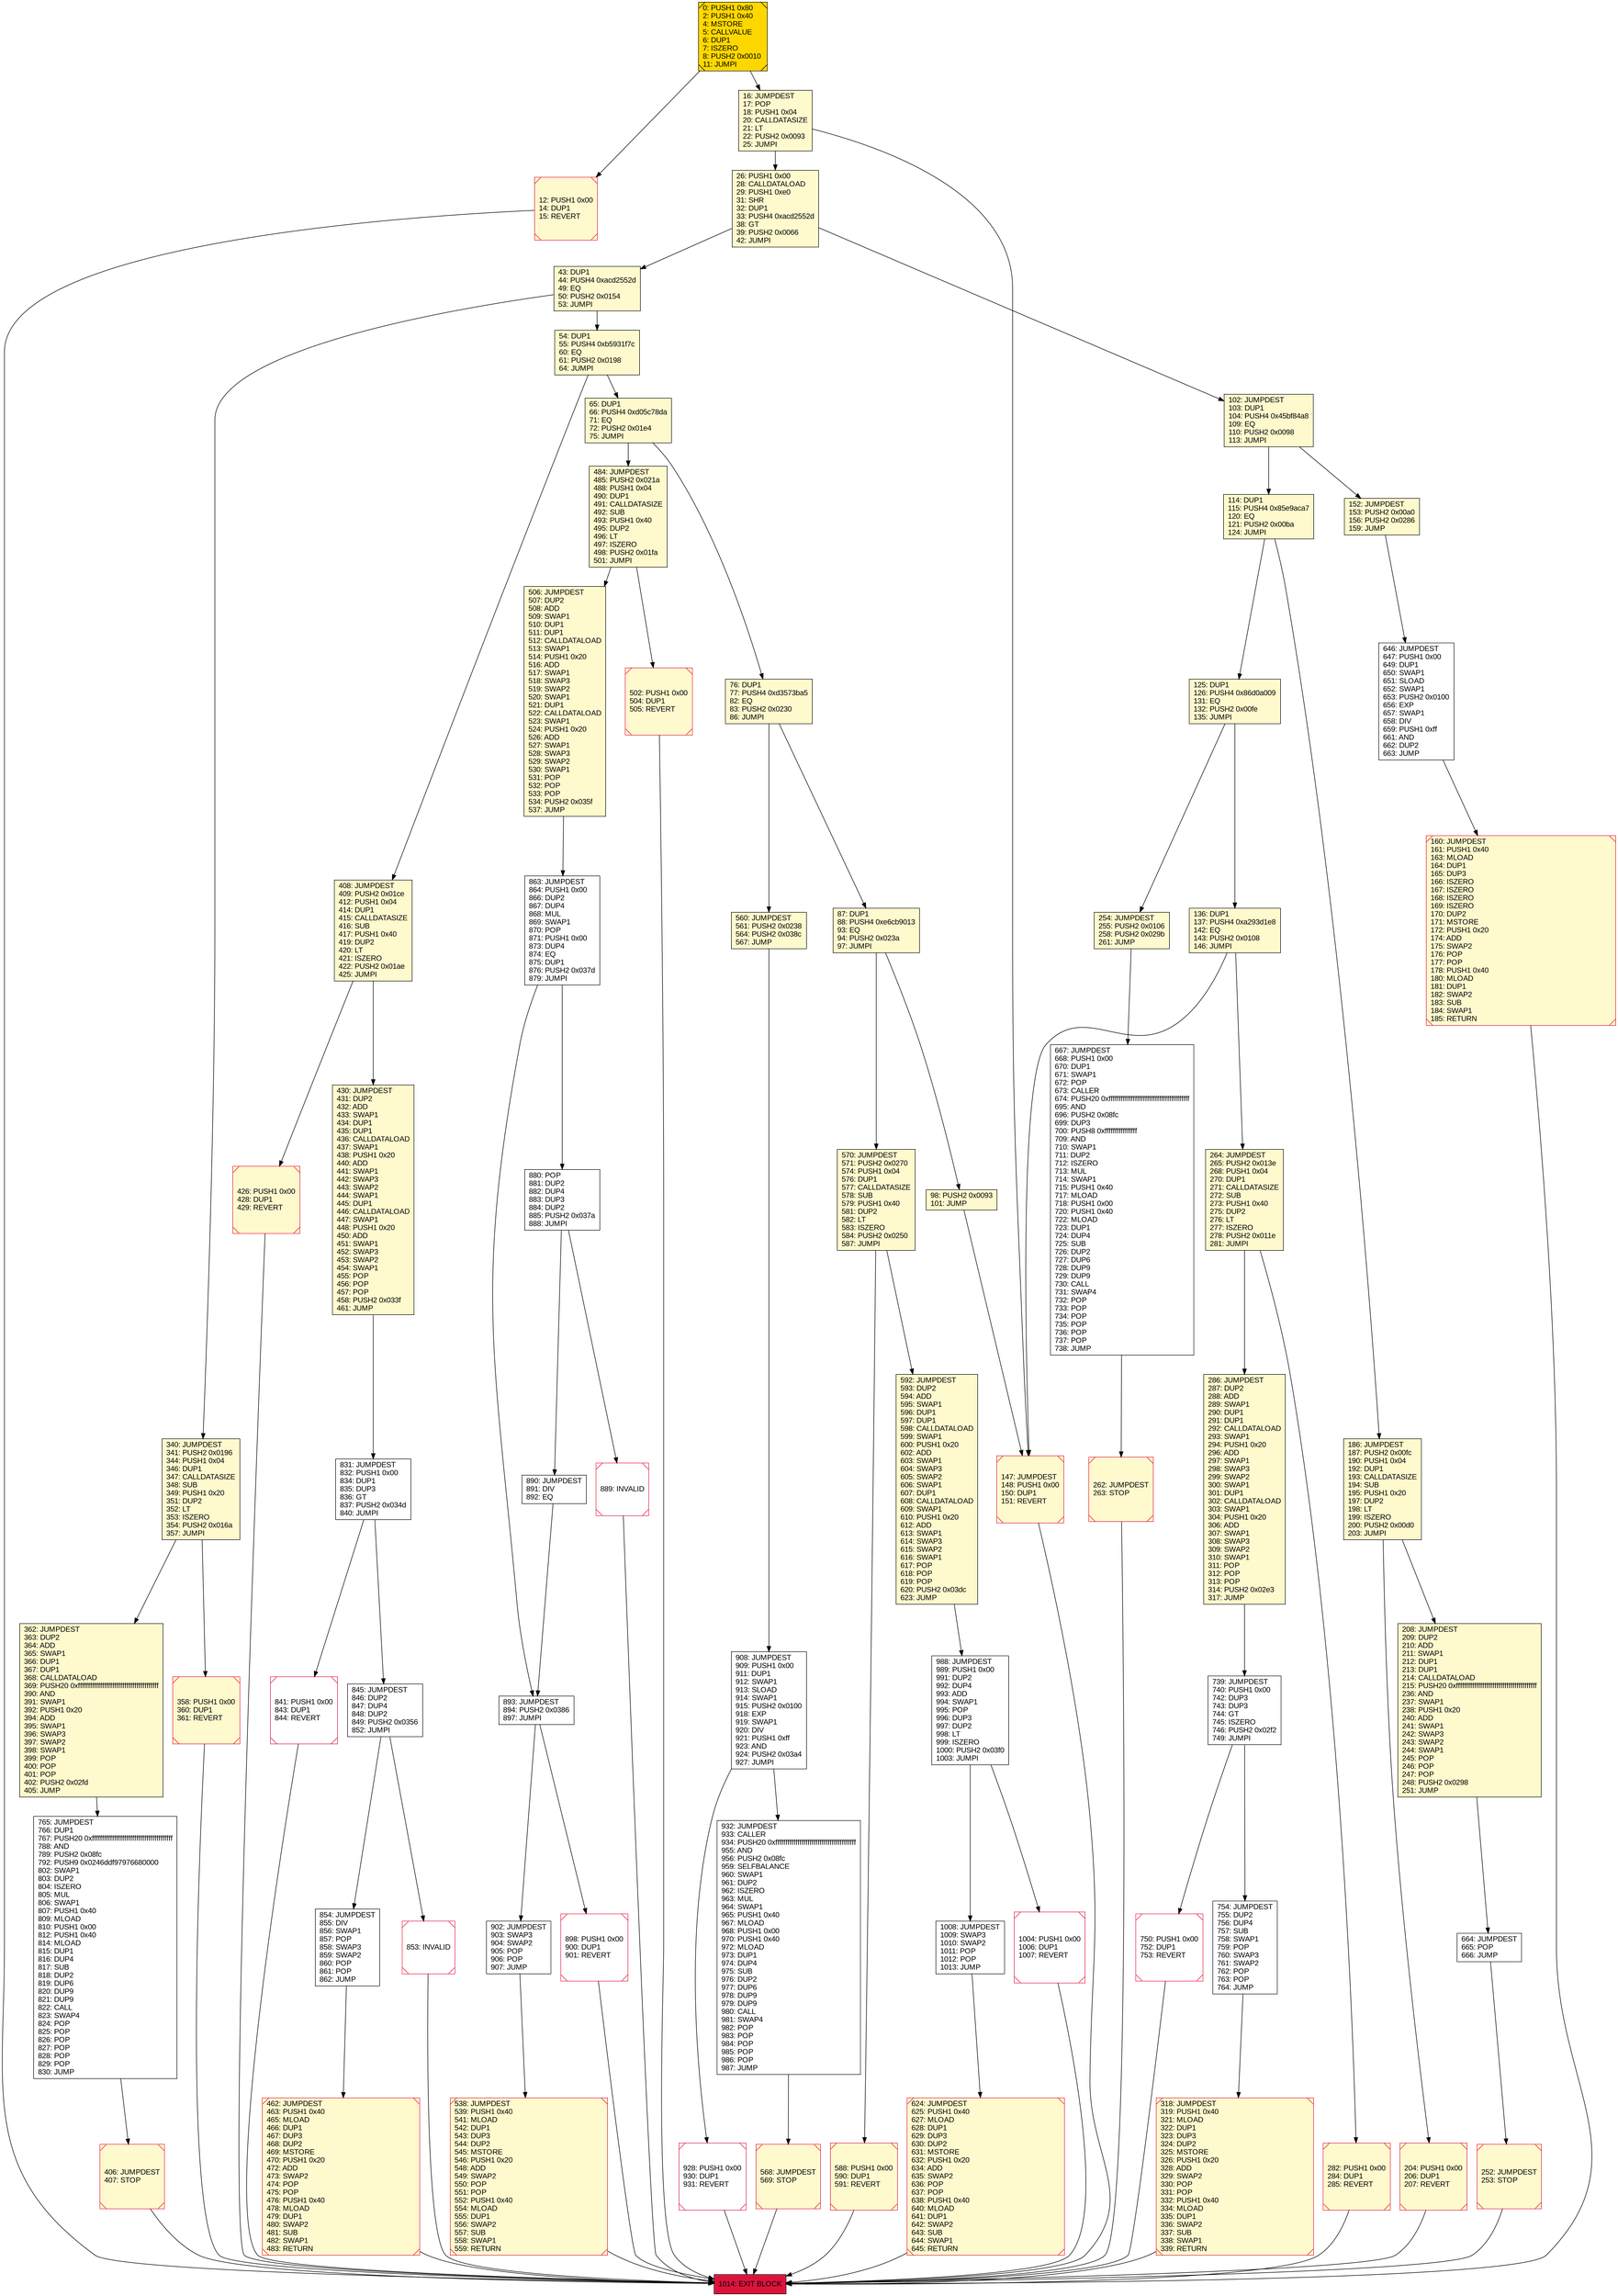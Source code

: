digraph G {
bgcolor=transparent rankdir=UD;
node [shape=box style=filled color=black fillcolor=white fontname=arial fontcolor=black];
26 [label="26: PUSH1 0x00\l28: CALLDATALOAD\l29: PUSH1 0xe0\l31: SHR\l32: DUP1\l33: PUSH4 0xacd2552d\l38: GT\l39: PUSH2 0x0066\l42: JUMPI\l" fillcolor=lemonchiffon ];
854 [label="854: JUMPDEST\l855: DIV\l856: SWAP1\l857: POP\l858: SWAP3\l859: SWAP2\l860: POP\l861: POP\l862: JUMP\l" ];
928 [label="928: PUSH1 0x00\l930: DUP1\l931: REVERT\l" shape=Msquare color=crimson ];
406 [label="406: JUMPDEST\l407: STOP\l" fillcolor=lemonchiffon shape=Msquare color=crimson ];
765 [label="765: JUMPDEST\l766: DUP1\l767: PUSH20 0xffffffffffffffffffffffffffffffffffffffff\l788: AND\l789: PUSH2 0x08fc\l792: PUSH9 0x0246ddf97976680000\l802: SWAP1\l803: DUP2\l804: ISZERO\l805: MUL\l806: SWAP1\l807: PUSH1 0x40\l809: MLOAD\l810: PUSH1 0x00\l812: PUSH1 0x40\l814: MLOAD\l815: DUP1\l816: DUP4\l817: SUB\l818: DUP2\l819: DUP6\l820: DUP9\l821: DUP9\l822: CALL\l823: SWAP4\l824: POP\l825: POP\l826: POP\l827: POP\l828: POP\l829: POP\l830: JUMP\l" ];
426 [label="426: PUSH1 0x00\l428: DUP1\l429: REVERT\l" fillcolor=lemonchiffon shape=Msquare color=crimson ];
560 [label="560: JUMPDEST\l561: PUSH2 0x0238\l564: PUSH2 0x038c\l567: JUMP\l" fillcolor=lemonchiffon ];
264 [label="264: JUMPDEST\l265: PUSH2 0x013e\l268: PUSH1 0x04\l270: DUP1\l271: CALLDATASIZE\l272: SUB\l273: PUSH1 0x40\l275: DUP2\l276: LT\l277: ISZERO\l278: PUSH2 0x011e\l281: JUMPI\l" fillcolor=lemonchiffon ];
430 [label="430: JUMPDEST\l431: DUP2\l432: ADD\l433: SWAP1\l434: DUP1\l435: DUP1\l436: CALLDATALOAD\l437: SWAP1\l438: PUSH1 0x20\l440: ADD\l441: SWAP1\l442: SWAP3\l443: SWAP2\l444: SWAP1\l445: DUP1\l446: CALLDATALOAD\l447: SWAP1\l448: PUSH1 0x20\l450: ADD\l451: SWAP1\l452: SWAP3\l453: SWAP2\l454: SWAP1\l455: POP\l456: POP\l457: POP\l458: PUSH2 0x033f\l461: JUMP\l" fillcolor=lemonchiffon ];
318 [label="318: JUMPDEST\l319: PUSH1 0x40\l321: MLOAD\l322: DUP1\l323: DUP3\l324: DUP2\l325: MSTORE\l326: PUSH1 0x20\l328: ADD\l329: SWAP2\l330: POP\l331: POP\l332: PUSH1 0x40\l334: MLOAD\l335: DUP1\l336: SWAP2\l337: SUB\l338: SWAP1\l339: RETURN\l" fillcolor=lemonchiffon shape=Msquare color=crimson ];
262 [label="262: JUMPDEST\l263: STOP\l" fillcolor=lemonchiffon shape=Msquare color=crimson ];
147 [label="147: JUMPDEST\l148: PUSH1 0x00\l150: DUP1\l151: REVERT\l" fillcolor=lemonchiffon shape=Msquare color=crimson ];
0 [label="0: PUSH1 0x80\l2: PUSH1 0x40\l4: MSTORE\l5: CALLVALUE\l6: DUP1\l7: ISZERO\l8: PUSH2 0x0010\l11: JUMPI\l" fillcolor=lemonchiffon shape=Msquare fillcolor=gold ];
506 [label="506: JUMPDEST\l507: DUP2\l508: ADD\l509: SWAP1\l510: DUP1\l511: DUP1\l512: CALLDATALOAD\l513: SWAP1\l514: PUSH1 0x20\l516: ADD\l517: SWAP1\l518: SWAP3\l519: SWAP2\l520: SWAP1\l521: DUP1\l522: CALLDATALOAD\l523: SWAP1\l524: PUSH1 0x20\l526: ADD\l527: SWAP1\l528: SWAP3\l529: SWAP2\l530: SWAP1\l531: POP\l532: POP\l533: POP\l534: PUSH2 0x035f\l537: JUMP\l" fillcolor=lemonchiffon ];
160 [label="160: JUMPDEST\l161: PUSH1 0x40\l163: MLOAD\l164: DUP1\l165: DUP3\l166: ISZERO\l167: ISZERO\l168: ISZERO\l169: ISZERO\l170: DUP2\l171: MSTORE\l172: PUSH1 0x20\l174: ADD\l175: SWAP2\l176: POP\l177: POP\l178: PUSH1 0x40\l180: MLOAD\l181: DUP1\l182: SWAP2\l183: SUB\l184: SWAP1\l185: RETURN\l" fillcolor=lemonchiffon shape=Msquare color=crimson ];
43 [label="43: DUP1\l44: PUSH4 0xacd2552d\l49: EQ\l50: PUSH2 0x0154\l53: JUMPI\l" fillcolor=lemonchiffon ];
54 [label="54: DUP1\l55: PUSH4 0xb5931f7c\l60: EQ\l61: PUSH2 0x0198\l64: JUMPI\l" fillcolor=lemonchiffon ];
484 [label="484: JUMPDEST\l485: PUSH2 0x021a\l488: PUSH1 0x04\l490: DUP1\l491: CALLDATASIZE\l492: SUB\l493: PUSH1 0x40\l495: DUP2\l496: LT\l497: ISZERO\l498: PUSH2 0x01fa\l501: JUMPI\l" fillcolor=lemonchiffon ];
646 [label="646: JUMPDEST\l647: PUSH1 0x00\l649: DUP1\l650: SWAP1\l651: SLOAD\l652: SWAP1\l653: PUSH2 0x0100\l656: EXP\l657: SWAP1\l658: DIV\l659: PUSH1 0xff\l661: AND\l662: DUP2\l663: JUMP\l" ];
898 [label="898: PUSH1 0x00\l900: DUP1\l901: REVERT\l" shape=Msquare color=crimson ];
114 [label="114: DUP1\l115: PUSH4 0x85e9aca7\l120: EQ\l121: PUSH2 0x00ba\l124: JUMPI\l" fillcolor=lemonchiffon ];
538 [label="538: JUMPDEST\l539: PUSH1 0x40\l541: MLOAD\l542: DUP1\l543: DUP3\l544: DUP2\l545: MSTORE\l546: PUSH1 0x20\l548: ADD\l549: SWAP2\l550: POP\l551: POP\l552: PUSH1 0x40\l554: MLOAD\l555: DUP1\l556: SWAP2\l557: SUB\l558: SWAP1\l559: RETURN\l" fillcolor=lemonchiffon shape=Msquare color=crimson ];
568 [label="568: JUMPDEST\l569: STOP\l" fillcolor=lemonchiffon shape=Msquare color=crimson ];
12 [label="12: PUSH1 0x00\l14: DUP1\l15: REVERT\l" fillcolor=lemonchiffon shape=Msquare color=crimson ];
125 [label="125: DUP1\l126: PUSH4 0x86d0a009\l131: EQ\l132: PUSH2 0x00fe\l135: JUMPI\l" fillcolor=lemonchiffon ];
340 [label="340: JUMPDEST\l341: PUSH2 0x0196\l344: PUSH1 0x04\l346: DUP1\l347: CALLDATASIZE\l348: SUB\l349: PUSH1 0x20\l351: DUP2\l352: LT\l353: ISZERO\l354: PUSH2 0x016a\l357: JUMPI\l" fillcolor=lemonchiffon ];
408 [label="408: JUMPDEST\l409: PUSH2 0x01ce\l412: PUSH1 0x04\l414: DUP1\l415: CALLDATASIZE\l416: SUB\l417: PUSH1 0x40\l419: DUP2\l420: LT\l421: ISZERO\l422: PUSH2 0x01ae\l425: JUMPI\l" fillcolor=lemonchiffon ];
845 [label="845: JUMPDEST\l846: DUP2\l847: DUP4\l848: DUP2\l849: PUSH2 0x0356\l852: JUMPI\l" ];
282 [label="282: PUSH1 0x00\l284: DUP1\l285: REVERT\l" fillcolor=lemonchiffon shape=Msquare color=crimson ];
880 [label="880: POP\l881: DUP2\l882: DUP4\l883: DUP3\l884: DUP2\l885: PUSH2 0x037a\l888: JUMPI\l" ];
902 [label="902: JUMPDEST\l903: SWAP3\l904: SWAP2\l905: POP\l906: POP\l907: JUMP\l" ];
664 [label="664: JUMPDEST\l665: POP\l666: JUMP\l" ];
87 [label="87: DUP1\l88: PUSH4 0xe6cb9013\l93: EQ\l94: PUSH2 0x023a\l97: JUMPI\l" fillcolor=lemonchiffon ];
624 [label="624: JUMPDEST\l625: PUSH1 0x40\l627: MLOAD\l628: DUP1\l629: DUP3\l630: DUP2\l631: MSTORE\l632: PUSH1 0x20\l634: ADD\l635: SWAP2\l636: POP\l637: POP\l638: PUSH1 0x40\l640: MLOAD\l641: DUP1\l642: SWAP2\l643: SUB\l644: SWAP1\l645: RETURN\l" fillcolor=lemonchiffon shape=Msquare color=crimson ];
739 [label="739: JUMPDEST\l740: PUSH1 0x00\l742: DUP3\l743: DUP3\l744: GT\l745: ISZERO\l746: PUSH2 0x02f2\l749: JUMPI\l" ];
889 [label="889: INVALID\l" shape=Msquare color=crimson ];
358 [label="358: PUSH1 0x00\l360: DUP1\l361: REVERT\l" fillcolor=lemonchiffon shape=Msquare color=crimson ];
1008 [label="1008: JUMPDEST\l1009: SWAP3\l1010: SWAP2\l1011: POP\l1012: POP\l1013: JUMP\l" ];
286 [label="286: JUMPDEST\l287: DUP2\l288: ADD\l289: SWAP1\l290: DUP1\l291: DUP1\l292: CALLDATALOAD\l293: SWAP1\l294: PUSH1 0x20\l296: ADD\l297: SWAP1\l298: SWAP3\l299: SWAP2\l300: SWAP1\l301: DUP1\l302: CALLDATALOAD\l303: SWAP1\l304: PUSH1 0x20\l306: ADD\l307: SWAP1\l308: SWAP3\l309: SWAP2\l310: SWAP1\l311: POP\l312: POP\l313: POP\l314: PUSH2 0x02e3\l317: JUMP\l" fillcolor=lemonchiffon ];
362 [label="362: JUMPDEST\l363: DUP2\l364: ADD\l365: SWAP1\l366: DUP1\l367: DUP1\l368: CALLDATALOAD\l369: PUSH20 0xffffffffffffffffffffffffffffffffffffffff\l390: AND\l391: SWAP1\l392: PUSH1 0x20\l394: ADD\l395: SWAP1\l396: SWAP3\l397: SWAP2\l398: SWAP1\l399: POP\l400: POP\l401: POP\l402: PUSH2 0x02fd\l405: JUMP\l" fillcolor=lemonchiffon ];
754 [label="754: JUMPDEST\l755: DUP2\l756: DUP4\l757: SUB\l758: SWAP1\l759: POP\l760: SWAP3\l761: SWAP2\l762: POP\l763: POP\l764: JUMP\l" ];
1004 [label="1004: PUSH1 0x00\l1006: DUP1\l1007: REVERT\l" shape=Msquare color=crimson ];
65 [label="65: DUP1\l66: PUSH4 0xd05c78da\l71: EQ\l72: PUSH2 0x01e4\l75: JUMPI\l" fillcolor=lemonchiffon ];
750 [label="750: PUSH1 0x00\l752: DUP1\l753: REVERT\l" shape=Msquare color=crimson ];
570 [label="570: JUMPDEST\l571: PUSH2 0x0270\l574: PUSH1 0x04\l576: DUP1\l577: CALLDATASIZE\l578: SUB\l579: PUSH1 0x40\l581: DUP2\l582: LT\l583: ISZERO\l584: PUSH2 0x0250\l587: JUMPI\l" fillcolor=lemonchiffon ];
502 [label="502: PUSH1 0x00\l504: DUP1\l505: REVERT\l" fillcolor=lemonchiffon shape=Msquare color=crimson ];
932 [label="932: JUMPDEST\l933: CALLER\l934: PUSH20 0xffffffffffffffffffffffffffffffffffffffff\l955: AND\l956: PUSH2 0x08fc\l959: SELFBALANCE\l960: SWAP1\l961: DUP2\l962: ISZERO\l963: MUL\l964: SWAP1\l965: PUSH1 0x40\l967: MLOAD\l968: PUSH1 0x00\l970: PUSH1 0x40\l972: MLOAD\l973: DUP1\l974: DUP4\l975: SUB\l976: DUP2\l977: DUP6\l978: DUP9\l979: DUP9\l980: CALL\l981: SWAP4\l982: POP\l983: POP\l984: POP\l985: POP\l986: POP\l987: JUMP\l" ];
893 [label="893: JUMPDEST\l894: PUSH2 0x0386\l897: JUMPI\l" ];
890 [label="890: JUMPDEST\l891: DIV\l892: EQ\l" ];
186 [label="186: JUMPDEST\l187: PUSH2 0x00fc\l190: PUSH1 0x04\l192: DUP1\l193: CALLDATASIZE\l194: SUB\l195: PUSH1 0x20\l197: DUP2\l198: LT\l199: ISZERO\l200: PUSH2 0x00d0\l203: JUMPI\l" fillcolor=lemonchiffon ];
254 [label="254: JUMPDEST\l255: PUSH2 0x0106\l258: PUSH2 0x029b\l261: JUMP\l" fillcolor=lemonchiffon ];
208 [label="208: JUMPDEST\l209: DUP2\l210: ADD\l211: SWAP1\l212: DUP1\l213: DUP1\l214: CALLDATALOAD\l215: PUSH20 0xffffffffffffffffffffffffffffffffffffffff\l236: AND\l237: SWAP1\l238: PUSH1 0x20\l240: ADD\l241: SWAP1\l242: SWAP3\l243: SWAP2\l244: SWAP1\l245: POP\l246: POP\l247: POP\l248: PUSH2 0x0298\l251: JUMP\l" fillcolor=lemonchiffon ];
592 [label="592: JUMPDEST\l593: DUP2\l594: ADD\l595: SWAP1\l596: DUP1\l597: DUP1\l598: CALLDATALOAD\l599: SWAP1\l600: PUSH1 0x20\l602: ADD\l603: SWAP1\l604: SWAP3\l605: SWAP2\l606: SWAP1\l607: DUP1\l608: CALLDATALOAD\l609: SWAP1\l610: PUSH1 0x20\l612: ADD\l613: SWAP1\l614: SWAP3\l615: SWAP2\l616: SWAP1\l617: POP\l618: POP\l619: POP\l620: PUSH2 0x03dc\l623: JUMP\l" fillcolor=lemonchiffon ];
252 [label="252: JUMPDEST\l253: STOP\l" fillcolor=lemonchiffon shape=Msquare color=crimson ];
841 [label="841: PUSH1 0x00\l843: DUP1\l844: REVERT\l" shape=Msquare color=crimson ];
863 [label="863: JUMPDEST\l864: PUSH1 0x00\l866: DUP2\l867: DUP4\l868: MUL\l869: SWAP1\l870: POP\l871: PUSH1 0x00\l873: DUP4\l874: EQ\l875: DUP1\l876: PUSH2 0x037d\l879: JUMPI\l" ];
988 [label="988: JUMPDEST\l989: PUSH1 0x00\l991: DUP2\l992: DUP4\l993: ADD\l994: SWAP1\l995: POP\l996: DUP3\l997: DUP2\l998: LT\l999: ISZERO\l1000: PUSH2 0x03f0\l1003: JUMPI\l" ];
853 [label="853: INVALID\l" shape=Msquare color=crimson ];
831 [label="831: JUMPDEST\l832: PUSH1 0x00\l834: DUP1\l835: DUP3\l836: GT\l837: PUSH2 0x034d\l840: JUMPI\l" ];
98 [label="98: PUSH2 0x0093\l101: JUMP\l" fillcolor=lemonchiffon ];
204 [label="204: PUSH1 0x00\l206: DUP1\l207: REVERT\l" fillcolor=lemonchiffon shape=Msquare color=crimson ];
588 [label="588: PUSH1 0x00\l590: DUP1\l591: REVERT\l" fillcolor=lemonchiffon shape=Msquare color=crimson ];
16 [label="16: JUMPDEST\l17: POP\l18: PUSH1 0x04\l20: CALLDATASIZE\l21: LT\l22: PUSH2 0x0093\l25: JUMPI\l" fillcolor=lemonchiffon ];
152 [label="152: JUMPDEST\l153: PUSH2 0x00a0\l156: PUSH2 0x0286\l159: JUMP\l" fillcolor=lemonchiffon ];
76 [label="76: DUP1\l77: PUSH4 0xd3573ba5\l82: EQ\l83: PUSH2 0x0230\l86: JUMPI\l" fillcolor=lemonchiffon ];
667 [label="667: JUMPDEST\l668: PUSH1 0x00\l670: DUP1\l671: SWAP1\l672: POP\l673: CALLER\l674: PUSH20 0xffffffffffffffffffffffffffffffffffffffff\l695: AND\l696: PUSH2 0x08fc\l699: DUP3\l700: PUSH8 0xffffffffffffffff\l709: AND\l710: SWAP1\l711: DUP2\l712: ISZERO\l713: MUL\l714: SWAP1\l715: PUSH1 0x40\l717: MLOAD\l718: PUSH1 0x00\l720: PUSH1 0x40\l722: MLOAD\l723: DUP1\l724: DUP4\l725: SUB\l726: DUP2\l727: DUP6\l728: DUP9\l729: DUP9\l730: CALL\l731: SWAP4\l732: POP\l733: POP\l734: POP\l735: POP\l736: POP\l737: POP\l738: JUMP\l" ];
136 [label="136: DUP1\l137: PUSH4 0xa293d1e8\l142: EQ\l143: PUSH2 0x0108\l146: JUMPI\l" fillcolor=lemonchiffon ];
1014 [label="1014: EXIT BLOCK\l" fillcolor=crimson ];
102 [label="102: JUMPDEST\l103: DUP1\l104: PUSH4 0x45bf84a8\l109: EQ\l110: PUSH2 0x0098\l113: JUMPI\l" fillcolor=lemonchiffon ];
908 [label="908: JUMPDEST\l909: PUSH1 0x00\l911: DUP1\l912: SWAP1\l913: SLOAD\l914: SWAP1\l915: PUSH2 0x0100\l918: EXP\l919: SWAP1\l920: DIV\l921: PUSH1 0xff\l923: AND\l924: PUSH2 0x03a4\l927: JUMPI\l" ];
462 [label="462: JUMPDEST\l463: PUSH1 0x40\l465: MLOAD\l466: DUP1\l467: DUP3\l468: DUP2\l469: MSTORE\l470: PUSH1 0x20\l472: ADD\l473: SWAP2\l474: POP\l475: POP\l476: PUSH1 0x40\l478: MLOAD\l479: DUP1\l480: SWAP2\l481: SUB\l482: SWAP1\l483: RETURN\l" fillcolor=lemonchiffon shape=Msquare color=crimson ];
43 -> 54;
186 -> 208;
831 -> 841;
102 -> 152;
186 -> 204;
739 -> 750;
462 -> 1014;
765 -> 406;
1008 -> 624;
286 -> 739;
592 -> 988;
739 -> 754;
87 -> 570;
54 -> 408;
254 -> 667;
43 -> 340;
902 -> 538;
114 -> 125;
204 -> 1014;
588 -> 1014;
853 -> 1014;
252 -> 1014;
841 -> 1014;
26 -> 43;
502 -> 1014;
988 -> 1008;
908 -> 932;
988 -> 1004;
87 -> 98;
889 -> 1014;
76 -> 87;
358 -> 1014;
0 -> 12;
624 -> 1014;
570 -> 592;
863 -> 893;
264 -> 282;
845 -> 854;
750 -> 1014;
408 -> 430;
484 -> 506;
1004 -> 1014;
570 -> 588;
408 -> 426;
890 -> 893;
646 -> 160;
65 -> 76;
362 -> 765;
125 -> 136;
264 -> 286;
754 -> 318;
114 -> 186;
282 -> 1014;
152 -> 646;
863 -> 880;
898 -> 1014;
125 -> 254;
664 -> 252;
208 -> 664;
880 -> 890;
568 -> 1014;
12 -> 1014;
845 -> 853;
831 -> 845;
102 -> 114;
538 -> 1014;
147 -> 1014;
893 -> 902;
136 -> 147;
667 -> 262;
262 -> 1014;
430 -> 831;
160 -> 1014;
54 -> 65;
65 -> 484;
16 -> 26;
506 -> 863;
932 -> 568;
340 -> 358;
406 -> 1014;
560 -> 908;
484 -> 502;
26 -> 102;
0 -> 16;
928 -> 1014;
16 -> 147;
136 -> 264;
908 -> 928;
98 -> 147;
318 -> 1014;
854 -> 462;
893 -> 898;
76 -> 560;
426 -> 1014;
880 -> 889;
340 -> 362;
}